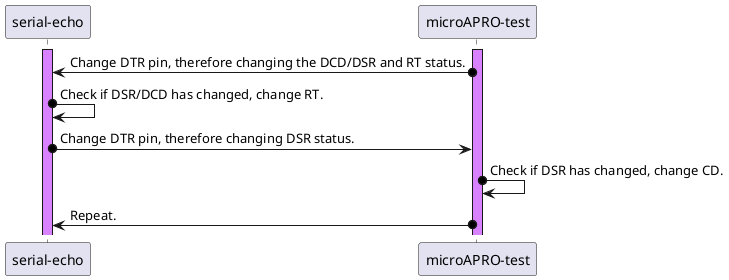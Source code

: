 @startuml serial-echo-DTR

participant "serial-echo" as port0
participant "microAPRO-test" as port1

activate port0 #d982ff
activate port1 #d982ff

port1 o-> port0 : Change DTR pin, therefore changing the DCD/DSR and RT status.
port0 o-> port0 : Check if DSR/DCD has changed, change RT.
port0 o-> port1 : Change DTR pin, therefore changing DSR status.
port1 o-> port1 : Check if DSR has changed, change CD.
port1 o-> port0 : Repeat.

skinparam Shadowing false

skinparam ParticipantBackgroundColor 000
skinparam ParticipantFontColor fff
skinparam ParticipantFontSize 18
skinparam ParticipantBorderColor 000

skinparam ArrowColor 9308fa
skinparam ArrowFontColor 5100ba

@enduml
